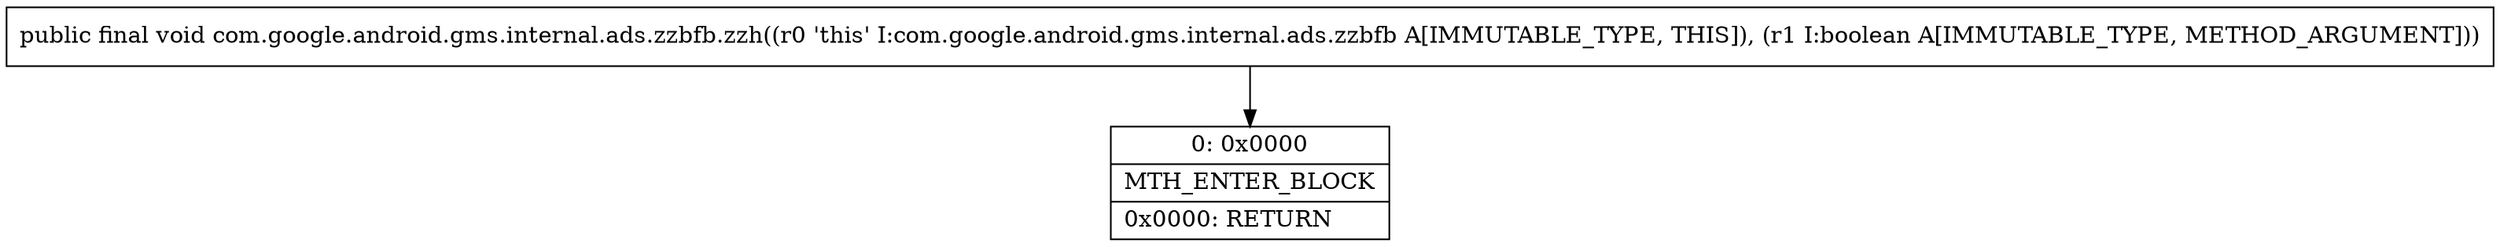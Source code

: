 digraph "CFG forcom.google.android.gms.internal.ads.zzbfb.zzh(Z)V" {
Node_0 [shape=record,label="{0\:\ 0x0000|MTH_ENTER_BLOCK\l|0x0000: RETURN   \l}"];
MethodNode[shape=record,label="{public final void com.google.android.gms.internal.ads.zzbfb.zzh((r0 'this' I:com.google.android.gms.internal.ads.zzbfb A[IMMUTABLE_TYPE, THIS]), (r1 I:boolean A[IMMUTABLE_TYPE, METHOD_ARGUMENT])) }"];
MethodNode -> Node_0;
}

